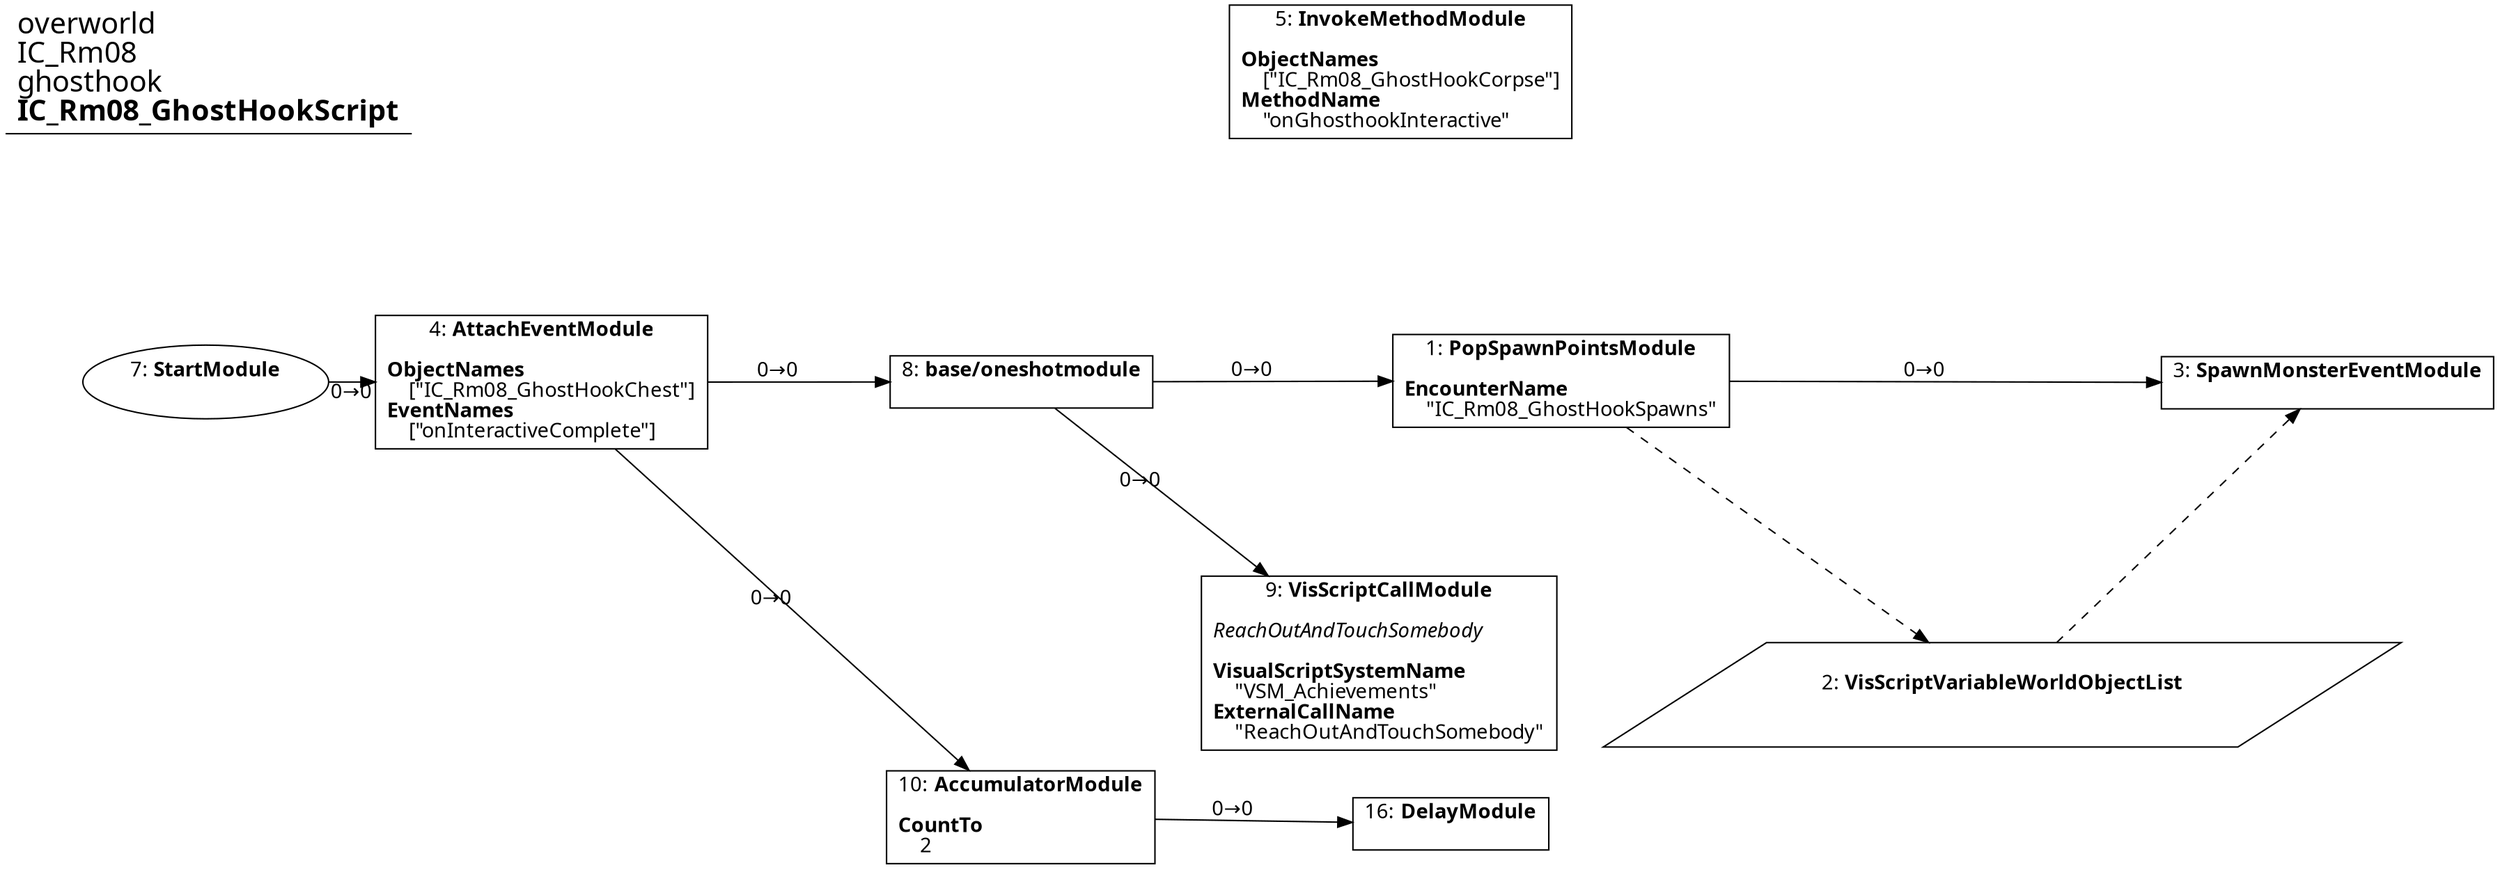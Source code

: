 digraph {
    layout = fdp;
    overlap = prism;
    sep = "+16";
    splines = spline;

    node [ shape = box ];

    graph [ fontname = "Segoe UI" ];
    node [ fontname = "Segoe UI" ];
    edge [ fontname = "Segoe UI" ];

    1 [ label = <1: <b>PopSpawnPointsModule</b><br/><br/><b>EncounterName</b><br align="left"/>    &quot;IC_Rm08_GhostHookSpawns&quot;<br align="left"/>> ];
    1 [ pos = "0.384,-0.187!" ];
    1 -> 3 [ label = "0→0" ];
    1 -> 2 [ style = dashed ];

    2 [ label = <2: <b>VisScriptVariableWorldObjectList</b><br/><br/>> ];
    2 [ shape = parallelogram ]
    2 [ pos = "0.563,-0.35500002!" ];

    3 [ label = <3: <b>SpawnMonsterEventModule</b><br/><br/>> ];
    3 [ pos = "0.771,-0.187!" ];
    2 -> 3 [ style = dashed ];

    4 [ label = <4: <b>AttachEventModule</b><br/><br/><b>ObjectNames</b><br align="left"/>    [&quot;IC_Rm08_GhostHookChest&quot;]<br align="left"/><b>EventNames</b><br align="left"/>    [&quot;onInteractiveComplete&quot;]<br align="left"/>> ];
    4 [ pos = "-0.16100001,-0.187!" ];
    4 -> 8 [ label = "0→0" ];
    4 -> 10 [ label = "0→0" ];

    5 [ label = <5: <b>InvokeMethodModule</b><br/><br/><b>ObjectNames</b><br align="left"/>    [&quot;IC_Rm08_GhostHookCorpse&quot;]<br align="left"/><b>MethodName</b><br align="left"/>    &quot;onGhosthookInteractive&quot;<br align="left"/>> ];
    5 [ pos = "0.29900002,-0.022000002!" ];

    7 [ label = <7: <b>StartModule</b><br/><br/>> ];
    7 [ shape = oval ]
    7 [ pos = "-0.333,-0.187!" ];
    7 -> 4 [ label = "0→0" ];

    8 [ label = <8: <b>base/oneshotmodule</b><br/><br/>> ];
    8 [ pos = "0.101,-0.187!" ];
    8 -> 9 [ label = "0→0" ];
    8 -> 1 [ label = "0→0" ];

    9 [ label = <9: <b>VisScriptCallModule</b><br/><br/><i>ReachOutAndTouchSomebody<br align="left"/></i><br align="left"/><b>VisualScriptSystemName</b><br align="left"/>    &quot;VSM_Achievements&quot;<br align="left"/><b>ExternalCallName</b><br align="left"/>    &quot;ReachOutAndTouchSomebody&quot;<br align="left"/>> ];
    9 [ pos = "0.30400002,-0.34600002!" ];

    10 [ label = <10: <b>AccumulatorModule</b><br/><br/><b>CountTo</b><br align="left"/>    2<br align="left"/>> ];
    10 [ pos = "0.11000001,-0.416!" ];
    10 -> 16 [ label = "0→0" ];

    16 [ label = <16: <b>DelayModule</b><br/><br/>> ];
    16 [ pos = "0.33200002,-0.416!" ];

    title [ pos = "-0.33400002,-0.021000002!" ];
    title [ shape = underline ];
    title [ label = <<font point-size="20">overworld<br align="left"/>IC_Rm08<br align="left"/>ghosthook<br align="left"/><b>IC_Rm08_GhostHookScript</b><br align="left"/></font>> ];
}
